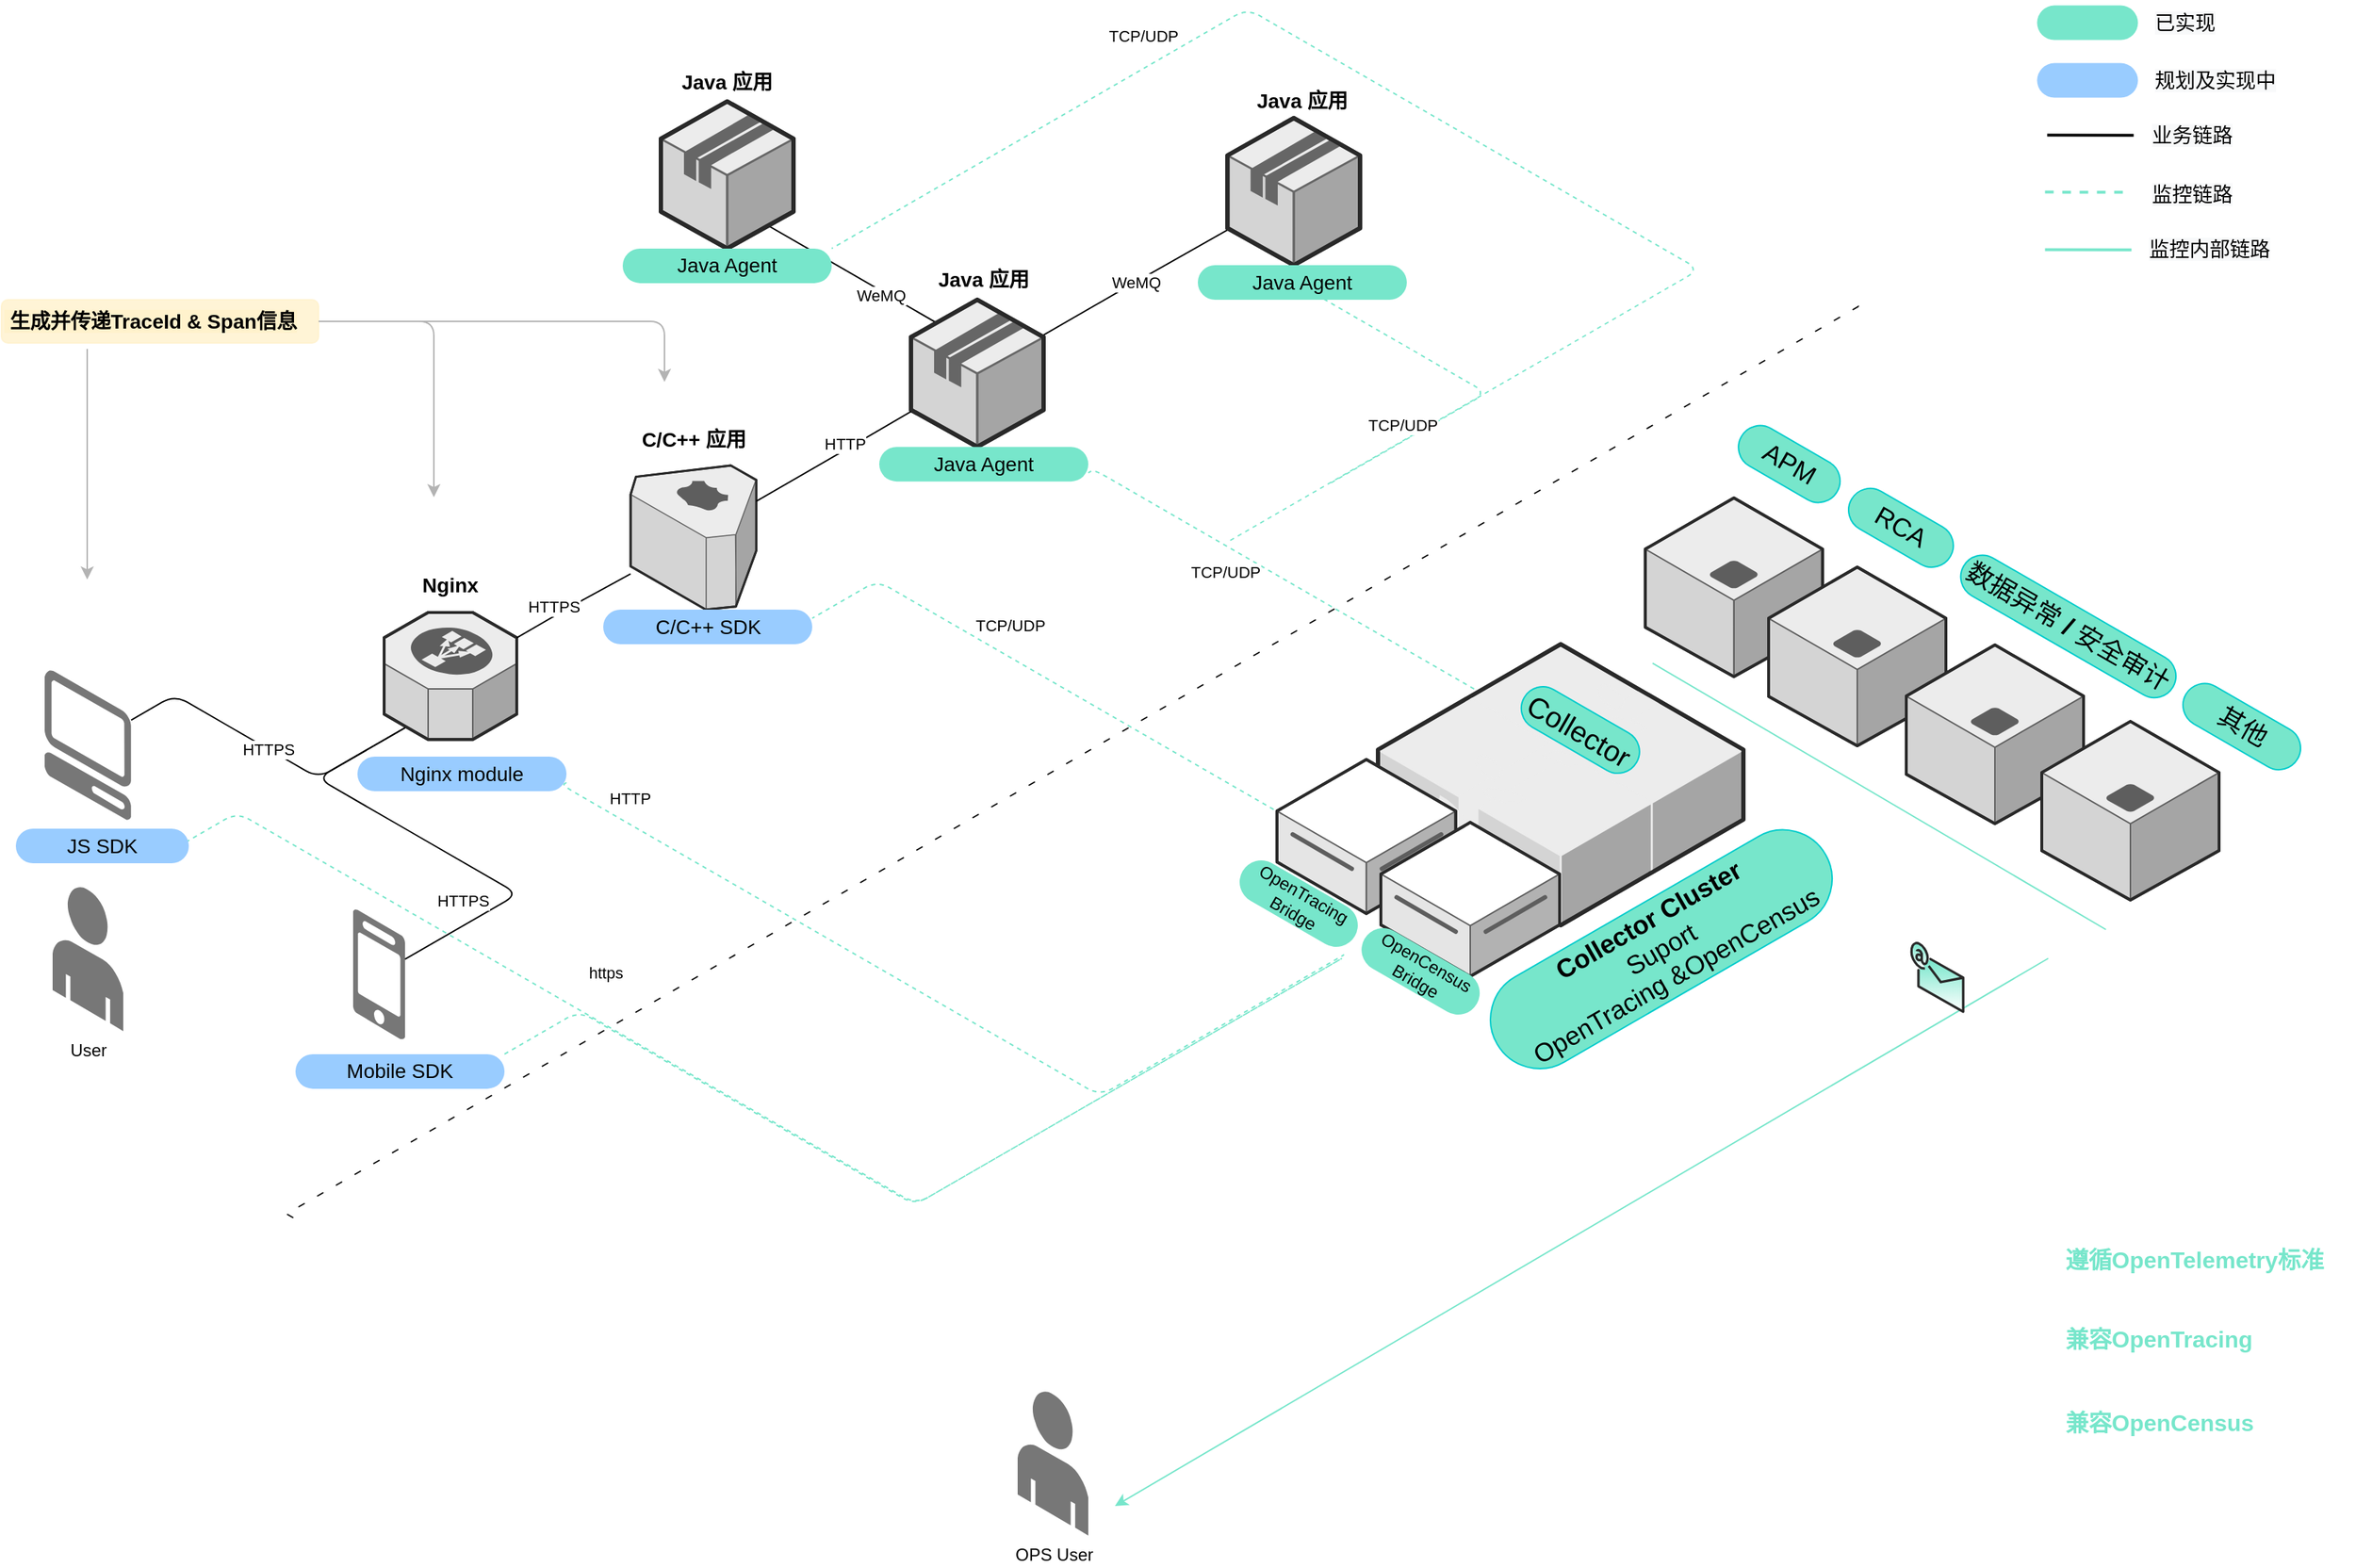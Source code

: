 <mxfile version="14.7.0" type="github">
  <diagram id="7zbkWKNnDVuo_YYhG6Th" name="第 1 页">
    <mxGraphModel dx="1673" dy="-301" grid="1" gridSize="10" guides="1" tooltips="1" connect="1" arrows="1" fold="1" page="1" pageScale="1" pageWidth="827" pageHeight="1169" math="0" shadow="0">
      <root>
        <mxCell id="0" />
        <mxCell id="1" parent="0" />
        <mxCell id="_NbM3XgNjk7rVD2YRR4O-1" value="https" style="edgeStyle=isometricEdgeStyle;endArrow=none;html=1;dashed=1;exitX=1;exitY=0;exitDx=0;exitDy=0;strokeColor=#77E6CB;" parent="1" edge="1">
          <mxGeometry x="-0.303" y="32" width="50" height="100" relative="1" as="geometry">
            <mxPoint x="142.54" y="2092.39" as="sourcePoint" />
            <mxPoint x="950" y="2170" as="targetPoint" />
            <Array as="points">
              <mxPoint x="497.5" y="2250" />
            </Array>
            <mxPoint x="-1" as="offset" />
          </mxGeometry>
        </mxCell>
        <mxCell id="_NbM3XgNjk7rVD2YRR4O-2" value="" style="edgeStyle=isometricEdgeStyle;endArrow=none;html=1;dashed=1;exitX=1;exitY=0.75;exitDx=0;exitDy=0;strokeColor=#77E6CB;entryX=1;entryY=1;entryDx=0;entryDy=0;" parent="1" source="_NbM3XgNjk7rVD2YRR4O-23" target="_NbM3XgNjk7rVD2YRR4O-43" edge="1">
          <mxGeometry width="50" height="100" relative="1" as="geometry">
            <mxPoint x="379.0" y="2246.46" as="sourcePoint" />
            <mxPoint x="790" y="2210" as="targetPoint" />
            <Array as="points">
              <mxPoint x="582.5" y="2150" />
            </Array>
          </mxGeometry>
        </mxCell>
        <mxCell id="_NbM3XgNjk7rVD2YRR4O-3" value="" style="edgeLabel;html=1;align=center;verticalAlign=middle;resizable=0;points=[];" parent="_NbM3XgNjk7rVD2YRR4O-2" vertex="1" connectable="0">
          <mxGeometry x="0.162" y="-6" relative="1" as="geometry">
            <mxPoint x="-175.88" y="-106.94" as="offset" />
          </mxGeometry>
        </mxCell>
        <mxCell id="_NbM3XgNjk7rVD2YRR4O-4" value="" style="verticalLabelPosition=bottom;html=1;verticalAlign=top;strokeWidth=1;align=center;outlineConnect=0;dashed=0;outlineConnect=0;shape=mxgraph.aws3d.application_server;fillColor=#ECECEC;strokeColor=#5E5E5E;aspect=fixed;rounded=1;fontColor=#000000;" parent="1" vertex="1">
          <mxGeometry x="1160.42" y="1850.52" width="123" height="124" as="geometry" />
        </mxCell>
        <mxCell id="_NbM3XgNjk7rVD2YRR4O-5" value="" style="verticalLabelPosition=bottom;html=1;verticalAlign=top;strokeWidth=1;align=center;outlineConnect=0;dashed=0;outlineConnect=0;shape=mxgraph.aws3d.application_server;fillColor=#ECECEC;strokeColor=#5E5E5E;aspect=fixed;rounded=1;fontColor=#000000;" parent="1" vertex="1">
          <mxGeometry x="1246" y="1898.52" width="123" height="124" as="geometry" />
        </mxCell>
        <mxCell id="_NbM3XgNjk7rVD2YRR4O-6" value="" style="verticalLabelPosition=bottom;html=1;verticalAlign=top;strokeWidth=1;align=center;outlineConnect=0;dashed=0;outlineConnect=0;shape=mxgraph.aws3d.application_server;fillColor=#ECECEC;strokeColor=#5E5E5E;aspect=fixed;rounded=1;fontColor=#000000;" parent="1" vertex="1">
          <mxGeometry x="1341.5" y="1952.52" width="123" height="124" as="geometry" />
        </mxCell>
        <mxCell id="_NbM3XgNjk7rVD2YRR4O-7" value="" style="verticalLabelPosition=bottom;html=1;verticalAlign=top;strokeWidth=1;align=center;outlineConnect=0;dashed=0;outlineConnect=0;shape=mxgraph.aws3d.application_server;fillColor=#ECECEC;strokeColor=#5E5E5E;aspect=fixed;rounded=1;fontColor=#000000;" parent="1" vertex="1">
          <mxGeometry x="1435.5" y="2005.56" width="123" height="124" as="geometry" />
        </mxCell>
        <mxCell id="_NbM3XgNjk7rVD2YRR4O-8" value="" style="edgeStyle=isometricEdgeStyle;endArrow=none;html=1;dashed=1;entryX=1;entryY=0.25;entryDx=0;entryDy=0;strokeColor=#77E6CB;exitX=0.75;exitY=0;exitDx=0;exitDy=0;" parent="1" target="_NbM3XgNjk7rVD2YRR4O-26" edge="1">
          <mxGeometry x="0.204" y="1" width="50" height="100" relative="1" as="geometry">
            <mxPoint x="1028.92" y="2087.44" as="sourcePoint" />
            <mxPoint x="594.3" y="1980" as="targetPoint" />
            <mxPoint x="1" as="offset" />
          </mxGeometry>
        </mxCell>
        <mxCell id="_NbM3XgNjk7rVD2YRR4O-9" value="TCP/UDP" style="edgeStyle=isometricEdgeStyle;endArrow=none;html=1;dashed=1;entryX=1;entryY=0.75;entryDx=0;entryDy=0;strokeColor=#77E6CB;exitX=0.75;exitY=0;exitDx=0;exitDy=0;" parent="1" target="_NbM3XgNjk7rVD2YRR4O-30" edge="1">
          <mxGeometry x="0.431" y="16" width="50" height="100" relative="1" as="geometry">
            <mxPoint x="1136.798" y="1999.918" as="sourcePoint" />
            <mxPoint x="1002.5" y="1920" as="targetPoint" />
            <Array as="points">
              <mxPoint x="932.5" y="1920" />
            </Array>
            <mxPoint as="offset" />
          </mxGeometry>
        </mxCell>
        <mxCell id="_NbM3XgNjk7rVD2YRR4O-11" value="" style="verticalLabelPosition=bottom;html=1;verticalAlign=top;strokeWidth=1;align=center;outlineConnect=0;dashed=0;outlineConnect=0;shape=mxgraph.aws3d.elasticBeanstalk;aspect=fixed;rounded=1;fontColor=#000000;fillColor=#ECECEC;strokeColor=#ECECEC;" parent="1" vertex="1">
          <mxGeometry x="975" y="1952" width="253.51" height="195" as="geometry" />
        </mxCell>
        <mxCell id="_NbM3XgNjk7rVD2YRR4O-12" value="WeMQ" style="edgeStyle=isometricEdgeStyle;endArrow=none;html=1;" parent="1" source="_NbM3XgNjk7rVD2YRR4O-27" target="_NbM3XgNjk7rVD2YRR4O-31" edge="1">
          <mxGeometry width="50" height="100" relative="1" as="geometry">
            <mxPoint x="824.38" y="1788.5" as="sourcePoint" />
            <mxPoint x="874.38" y="1688.5" as="targetPoint" />
          </mxGeometry>
        </mxCell>
        <mxCell id="_NbM3XgNjk7rVD2YRR4O-13" value="WeMQ" style="edgeStyle=isometricEdgeStyle;endArrow=none;html=1;" parent="1" source="_NbM3XgNjk7rVD2YRR4O-27" target="_NbM3XgNjk7rVD2YRR4O-33" edge="1">
          <mxGeometry x="-0.16" y="3" width="50" height="100" relative="1" as="geometry">
            <mxPoint x="580" y="1730" as="sourcePoint" />
            <mxPoint x="590" y="1640" as="targetPoint" />
            <mxPoint as="offset" />
          </mxGeometry>
        </mxCell>
        <mxCell id="_NbM3XgNjk7rVD2YRR4O-14" value="User" style="verticalLabelPosition=bottom;html=1;verticalAlign=top;strokeWidth=1;align=center;outlineConnect=0;dashed=0;outlineConnect=0;shape=mxgraph.aws3d.end_user;strokeColor=none;fillColor=#777777;aspect=fixed;" parent="1" vertex="1">
          <mxGeometry x="55.5" y="2120" width="49" height="100.46" as="geometry" />
        </mxCell>
        <mxCell id="_NbM3XgNjk7rVD2YRR4O-15" value="" style="verticalLabelPosition=bottom;html=1;verticalAlign=top;strokeWidth=1;align=center;outlineConnect=0;dashed=0;outlineConnect=0;shape=mxgraph.aws3d.mobile_worker;aspect=fixed;strokeColor=none;fillColor=#777777;" parent="1" vertex="1">
          <mxGeometry x="264" y="2136" width="36" height="90" as="geometry" />
        </mxCell>
        <mxCell id="_NbM3XgNjk7rVD2YRR4O-16" value="" style="verticalLabelPosition=bottom;html=1;verticalAlign=top;strokeWidth=1;align=center;outlineConnect=0;dashed=0;outlineConnect=0;shape=mxgraph.aws3d.client;aspect=fixed;strokeColor=none;fillColor=#777777;" parent="1" vertex="1">
          <mxGeometry x="50" y="1970" width="60" height="104" as="geometry" />
        </mxCell>
        <mxCell id="_NbM3XgNjk7rVD2YRR4O-17" value="&lt;font style=&quot;font-size: 14px&quot;&gt;JS SDK&lt;/font&gt;" style="text;html=1;align=center;verticalAlign=middle;whiteSpace=wrap;rounded=1;strokeWidth=1;arcSize=50;fillColor=#99CCFF;" parent="1" vertex="1">
          <mxGeometry x="30" y="2080" width="120" height="24" as="geometry" />
        </mxCell>
        <mxCell id="_NbM3XgNjk7rVD2YRR4O-18" value="&lt;font style=&quot;font-size: 14px&quot;&gt;Mobile&amp;nbsp;&lt;/font&gt;&lt;span style=&quot;font-size: 14px&quot;&gt;SDK&lt;/span&gt;" style="text;html=1;align=center;verticalAlign=middle;whiteSpace=wrap;rounded=1;strokeWidth=1;arcSize=50;fillColor=#99CCFF;" parent="1" vertex="1">
          <mxGeometry x="224" y="2236.46" width="145" height="24" as="geometry" />
        </mxCell>
        <mxCell id="_NbM3XgNjk7rVD2YRR4O-19" value="" style="verticalLabelPosition=bottom;html=1;verticalAlign=top;strokeWidth=1;align=center;outlineConnect=0;dashed=0;outlineConnect=0;shape=mxgraph.aws3d.elasticLoadBalancing;fillColor=#ECECEC;strokeColor=#5E5E5E;aspect=fixed;rounded=1;" parent="1" vertex="1">
          <mxGeometry x="285.5" y="1930" width="92" height="88.17" as="geometry" />
        </mxCell>
        <mxCell id="_NbM3XgNjk7rVD2YRR4O-20" value="HTTPS" style="edgeStyle=isometricEdgeStyle;endArrow=none;html=1;entryX=0.158;entryY=0.907;entryDx=0;entryDy=0;entryPerimeter=0;" parent="1" source="_NbM3XgNjk7rVD2YRR4O-15" target="_NbM3XgNjk7rVD2YRR4O-19" edge="1">
          <mxGeometry x="-0.658" y="15" width="50" height="100" relative="1" as="geometry">
            <mxPoint x="296.8" y="2139" as="sourcePoint" />
            <mxPoint x="346.8" y="2039" as="targetPoint" />
            <Array as="points">
              <mxPoint x="300" y="2080" />
            </Array>
            <mxPoint as="offset" />
          </mxGeometry>
        </mxCell>
        <mxCell id="_NbM3XgNjk7rVD2YRR4O-21" value="HTTPS" style="edgeStyle=isometricEdgeStyle;endArrow=none;html=1;" parent="1" source="_NbM3XgNjk7rVD2YRR4O-16" edge="1">
          <mxGeometry width="50" height="100" relative="1" as="geometry">
            <mxPoint x="140" y="2090" as="sourcePoint" />
            <mxPoint x="300" y="2010.0" as="targetPoint" />
          </mxGeometry>
        </mxCell>
        <mxCell id="_NbM3XgNjk7rVD2YRR4O-22" value="" style="verticalLabelPosition=bottom;html=1;verticalAlign=top;strokeWidth=1;align=center;outlineConnect=0;dashed=0;outlineConnect=0;shape=mxgraph.aws3d.route53;fillColor=#ECECEC;strokeColor=#5E5E5E;aspect=fixed;rounded=1;" parent="1" vertex="1">
          <mxGeometry x="456.5" y="1828.01" width="87.17" height="99.99" as="geometry" />
        </mxCell>
        <mxCell id="_NbM3XgNjk7rVD2YRR4O-23" value="&lt;font style=&quot;font-size: 14px&quot;&gt;Nginx module&lt;/font&gt;" style="text;html=1;align=center;verticalAlign=middle;whiteSpace=wrap;rounded=1;strokeWidth=1;arcSize=50;fillColor=#99CCFF;" parent="1" vertex="1">
          <mxGeometry x="267" y="2030" width="145" height="24" as="geometry" />
        </mxCell>
        <mxCell id="_NbM3XgNjk7rVD2YRR4O-24" value="&lt;font style=&quot;font-size: 14px&quot;&gt;&lt;b&gt;C/C++ 应用&lt;/b&gt;&lt;/font&gt;" style="text;html=1;align=center;verticalAlign=middle;whiteSpace=wrap;rounded=1;strokeWidth=1;arcSize=50;" parent="1" vertex="1">
          <mxGeometry x="427.58" y="1798" width="145" height="24" as="geometry" />
        </mxCell>
        <mxCell id="_NbM3XgNjk7rVD2YRR4O-25" value="HTTPS" style="edgeStyle=isometricEdgeStyle;endArrow=none;html=1;" parent="1" source="_NbM3XgNjk7rVD2YRR4O-19" target="_NbM3XgNjk7rVD2YRR4O-22" edge="1">
          <mxGeometry x="-0.291" y="6" width="50" height="100" relative="1" as="geometry">
            <mxPoint x="530" y="2040" as="sourcePoint" />
            <mxPoint x="580" y="1940" as="targetPoint" />
            <Array as="points" />
            <mxPoint as="offset" />
          </mxGeometry>
        </mxCell>
        <mxCell id="_NbM3XgNjk7rVD2YRR4O-26" value="&lt;font style=&quot;font-size: 14px&quot;&gt;&lt;br&gt;C/C++ SDK&lt;br&gt;&lt;br&gt;&lt;/font&gt;" style="text;html=1;align=center;verticalAlign=middle;whiteSpace=wrap;rounded=1;strokeWidth=1;arcSize=50;fillColor=#99CCFF;" parent="1" vertex="1">
          <mxGeometry x="437.5" y="1928" width="145" height="24" as="geometry" />
        </mxCell>
        <mxCell id="_NbM3XgNjk7rVD2YRR4O-27" value="" style="verticalLabelPosition=bottom;html=1;verticalAlign=top;strokeWidth=1;align=center;outlineConnect=0;dashed=0;outlineConnect=0;shape=mxgraph.aws3d.application;fillColor=#ECECEC;strokeColor=#666666;aspect=fixed;rounded=1;" parent="1" vertex="1">
          <mxGeometry x="651" y="1713" width="92" height="102.09" as="geometry" />
        </mxCell>
        <mxCell id="_NbM3XgNjk7rVD2YRR4O-28" value="&lt;font style=&quot;font-size: 14px&quot;&gt;&lt;b&gt;Java 应用&lt;/b&gt;&lt;/font&gt;" style="text;html=1;align=center;verticalAlign=middle;whiteSpace=wrap;rounded=1;strokeWidth=1;arcSize=50;" parent="1" vertex="1">
          <mxGeometry x="629" y="1687" width="145" height="24" as="geometry" />
        </mxCell>
        <mxCell id="_NbM3XgNjk7rVD2YRR4O-29" value="HTTP" style="edgeStyle=isometricEdgeStyle;endArrow=none;html=1;" parent="1" source="_NbM3XgNjk7rVD2YRR4O-22" target="_NbM3XgNjk7rVD2YRR4O-27" edge="1">
          <mxGeometry x="0.181" y="3" width="50" height="100" relative="1" as="geometry">
            <mxPoint x="604.8" y="1890" as="sourcePoint" />
            <mxPoint x="630" y="1800" as="targetPoint" />
            <mxPoint as="offset" />
          </mxGeometry>
        </mxCell>
        <mxCell id="_NbM3XgNjk7rVD2YRR4O-30" value="&lt;font style=&quot;font-size: 14px&quot;&gt;Java Agent&lt;/font&gt;" style="text;html=1;align=center;verticalAlign=middle;whiteSpace=wrap;rounded=1;strokeWidth=1;arcSize=50;fillColor=#77E6CB;" parent="1" vertex="1">
          <mxGeometry x="629" y="1815.09" width="145" height="24" as="geometry" />
        </mxCell>
        <mxCell id="_NbM3XgNjk7rVD2YRR4O-31" value="" style="verticalLabelPosition=bottom;html=1;verticalAlign=top;strokeWidth=1;align=center;outlineConnect=0;dashed=0;outlineConnect=0;shape=mxgraph.aws3d.application;fillColor=#ECECEC;strokeColor=#666666;aspect=fixed;rounded=1;" parent="1" vertex="1">
          <mxGeometry x="870.58" y="1586.91" width="92" height="102.09" as="geometry" />
        </mxCell>
        <mxCell id="_NbM3XgNjk7rVD2YRR4O-32" value="&lt;font style=&quot;font-size: 14px&quot;&gt;Java Agent&lt;/font&gt;" style="text;html=1;align=center;verticalAlign=middle;whiteSpace=wrap;rounded=1;strokeWidth=1;arcSize=50;fillColor=#77E6CB;" parent="1" vertex="1">
          <mxGeometry x="850" y="1689" width="145" height="24" as="geometry" />
        </mxCell>
        <mxCell id="_NbM3XgNjk7rVD2YRR4O-33" value="" style="verticalLabelPosition=bottom;html=1;verticalAlign=top;strokeWidth=1;align=center;outlineConnect=0;dashed=0;outlineConnect=0;shape=mxgraph.aws3d.application;fillColor=#ECECEC;strokeColor=#666666;aspect=fixed;rounded=1;" parent="1" vertex="1">
          <mxGeometry x="477.5" y="1575.37" width="92" height="102.09" as="geometry" />
        </mxCell>
        <mxCell id="_NbM3XgNjk7rVD2YRR4O-34" value="&lt;b style=&quot;font-size: 14px&quot;&gt;Java 应用&lt;/b&gt;" style="text;html=1;align=center;verticalAlign=middle;whiteSpace=wrap;rounded=1;strokeWidth=1;arcSize=50;" parent="1" vertex="1">
          <mxGeometry x="451" y="1550" width="145" height="24" as="geometry" />
        </mxCell>
        <mxCell id="_NbM3XgNjk7rVD2YRR4O-35" value="&lt;b style=&quot;font-size: 14px&quot;&gt;Java 应用&lt;/b&gt;" style="text;html=1;align=center;verticalAlign=middle;whiteSpace=wrap;rounded=1;strokeWidth=1;arcSize=50;" parent="1" vertex="1">
          <mxGeometry x="849.5" y="1562.91" width="145" height="24" as="geometry" />
        </mxCell>
        <mxCell id="_NbM3XgNjk7rVD2YRR4O-36" value="&lt;font style=&quot;font-size: 14px&quot;&gt;Java Agent&lt;/font&gt;" style="text;html=1;align=center;verticalAlign=middle;whiteSpace=wrap;rounded=1;strokeWidth=1;arcSize=50;fillColor=#77E6CB;" parent="1" vertex="1">
          <mxGeometry x="451.0" y="1677.46" width="145" height="24" as="geometry" />
        </mxCell>
        <mxCell id="_NbM3XgNjk7rVD2YRR4O-38" value="" style="edgeStyle=isometricEdgeStyle;endArrow=none;html=1;elbow=vertical;rounded=0;dashed=1;dashPattern=5 10;" parent="1" edge="1">
          <mxGeometry width="50" height="100" relative="1" as="geometry">
            <mxPoint x="222.5" y="2350" as="sourcePoint" />
            <mxPoint x="1312.5" y="1720" as="targetPoint" />
            <Array as="points">
              <mxPoint x="750" y="2040" />
            </Array>
          </mxGeometry>
        </mxCell>
        <mxCell id="_NbM3XgNjk7rVD2YRR4O-39" value="" style="edgeStyle=isometricEdgeStyle;endArrow=none;html=1;dashed=1;exitX=1;exitY=0;exitDx=0;exitDy=0;strokeColor=#77E6CB;" parent="1" source="_NbM3XgNjk7rVD2YRR4O-18" edge="1">
          <mxGeometry width="50" height="100" relative="1" as="geometry">
            <mxPoint x="702.5" y="2190" as="sourcePoint" />
            <mxPoint x="950" y="2170" as="targetPoint" />
            <Array as="points">
              <mxPoint x="582.5" y="2300" />
            </Array>
          </mxGeometry>
        </mxCell>
        <mxCell id="_NbM3XgNjk7rVD2YRR4O-40" value="&lt;font style=&quot;font-size: 18px&quot;&gt;&lt;span&gt;&lt;b&gt;&amp;nbsp;Collector&amp;nbsp;&lt;/b&gt;&lt;/span&gt;&lt;/font&gt;&lt;span style=&quot;font-size: 18px&quot;&gt;&lt;span&gt;&lt;b&gt;Cluster&lt;/b&gt;&lt;br&gt;Suport&lt;br&gt;OpenTracing &amp;amp;OpenCensus&lt;br&gt;&lt;/span&gt;&lt;/span&gt;" style="text;html=1;align=center;verticalAlign=middle;whiteSpace=wrap;rounded=1;strokeWidth=1;arcSize=50;fillColor=#77E6CB;strokeColor=#00CCCC;rotation=-30;fontStyle=0" parent="1" vertex="1">
          <mxGeometry x="1040" y="2129.56" width="263.08" height="68.17" as="geometry" />
        </mxCell>
        <mxCell id="_NbM3XgNjk7rVD2YRR4O-41" value="" style="verticalLabelPosition=bottom;html=1;verticalAlign=top;strokeWidth=1;align=center;outlineConnect=0;dashed=0;outlineConnect=0;shape=mxgraph.aws3d.dataServer;strokeColor=#5E5E5E;aspect=fixed;rounded=1;fillColor=#ffffff;fontColor=#000000;" parent="1" vertex="1">
          <mxGeometry x="904.92" y="2032" width="124" height="106.86" as="geometry" />
        </mxCell>
        <mxCell id="_NbM3XgNjk7rVD2YRR4O-42" value="" style="shape=image;html=1;verticalAlign=top;verticalLabelPosition=bottom;labelBackgroundColor=green;imageAspect=0;aspect=fixed;image=https://docs.honeycomb.io/logos/opentracing-sm.png;rounded=1;strokeWidth=1;fillColor=#77e6cb4d;" parent="1" vertex="1">
          <mxGeometry x="944.42" y="2045.44" width="36" height="36" as="geometry" />
        </mxCell>
        <mxCell id="_NbM3XgNjk7rVD2YRR4O-43" value="&lt;font&gt;&lt;font style=&quot;font-size: 12px&quot;&gt;OpenTracing&lt;br&gt;Bridge&lt;/font&gt;&lt;br&gt;&lt;/font&gt;" style="text;html=1;align=center;verticalAlign=middle;whiteSpace=wrap;rounded=1;strokeWidth=1;arcSize=50;rotation=30;fillColor=#77E6CB;" parent="1" vertex="1">
          <mxGeometry x="875" y="2117" width="90" height="30" as="geometry" />
        </mxCell>
        <mxCell id="_NbM3XgNjk7rVD2YRR4O-44" value="" style="verticalLabelPosition=bottom;html=1;verticalAlign=top;strokeWidth=1;align=center;outlineConnect=0;dashed=0;outlineConnect=0;shape=mxgraph.aws3d.dataServer;strokeColor=#5E5E5E;aspect=fixed;rounded=1;fillColor=#ffffff;fontColor=#000000;" parent="1" vertex="1">
          <mxGeometry x="977" y="2075.68" width="124" height="106.86" as="geometry" />
        </mxCell>
        <mxCell id="_NbM3XgNjk7rVD2YRR4O-45" value="" style="shape=image;html=1;verticalAlign=top;verticalLabelPosition=bottom;labelBackgroundColor=green;imageAspect=0;aspect=fixed;image=https://opencensus.io/img/logo-sm.svg;rounded=1;strokeWidth=1;fillColor=#77e6cb4d;" parent="1" vertex="1">
          <mxGeometry x="1016.5" y="2089.12" width="36" height="33.55" as="geometry" />
        </mxCell>
        <mxCell id="_NbM3XgNjk7rVD2YRR4O-46" value="&lt;font&gt;&lt;font style=&quot;font-size: 12px&quot;&gt;OpenCensus &lt;br&gt;Bridge&lt;/font&gt;&lt;br&gt;&lt;/font&gt;" style="text;html=1;align=center;verticalAlign=middle;whiteSpace=wrap;rounded=1;strokeWidth=1;arcSize=50;rotation=30;fillColor=#77E6CB;" parent="1" vertex="1">
          <mxGeometry x="959.58" y="2164.04" width="90" height="30" as="geometry" />
        </mxCell>
        <mxCell id="_NbM3XgNjk7rVD2YRR4O-47" value="&lt;font&gt;&lt;span&gt;&lt;font style=&quot;font-size: 20px&quot;&gt;Collector&lt;/font&gt;&lt;/span&gt;&lt;br&gt;&lt;/font&gt;" style="text;html=1;align=center;verticalAlign=middle;whiteSpace=wrap;rounded=1;strokeWidth=1;arcSize=50;rotation=30;fillColor=#77E6CB;strokeColor=#00CCCC;fontStyle=0" parent="1" vertex="1">
          <mxGeometry x="1070.42" y="1996.52" width="90" height="30" as="geometry" />
        </mxCell>
        <mxCell id="_NbM3XgNjk7rVD2YRR4O-48" value="OPS User" style="verticalLabelPosition=bottom;html=1;verticalAlign=top;strokeWidth=1;align=center;outlineConnect=0;dashed=0;outlineConnect=0;shape=mxgraph.aws3d.end_user;strokeColor=none;fillColor=#777777;aspect=fixed;direction=east;flipV=0;flipH=0;" parent="1" vertex="1">
          <mxGeometry x="725" y="2470" width="49" height="100.46" as="geometry" />
        </mxCell>
        <mxCell id="_NbM3XgNjk7rVD2YRR4O-49" value="TCP/UDP" style="edgeStyle=isometricEdgeStyle;endArrow=none;html=1;dashed=1;entryX=1;entryY=0;entryDx=0;entryDy=0;strokeColor=#77E6CB;exitX=0.75;exitY=0;exitDx=0;exitDy=0;" parent="1" target="_NbM3XgNjk7rVD2YRR4O-36" edge="1">
          <mxGeometry x="0.512" y="-19" width="50" height="100" relative="1" as="geometry">
            <mxPoint x="872.5" y="1880.0" as="sourcePoint" />
            <mxPoint x="794.0" y="1859.09" as="targetPoint" />
            <mxPoint x="-1" as="offset" />
            <Array as="points">
              <mxPoint x="1142.5" y="1660" />
            </Array>
          </mxGeometry>
        </mxCell>
        <mxCell id="_NbM3XgNjk7rVD2YRR4O-50" value="TCP/UDP" style="edgeStyle=isometricEdgeStyle;endArrow=none;html=1;dashed=1;entryX=0.14;entryY=0.947;entryDx=0;entryDy=0;entryPerimeter=0;strokeColor=#77E6CB;exitX=0.75;exitY=0;exitDx=0;exitDy=0;" parent="1" edge="1">
          <mxGeometry x="-0.515" y="10" width="50" height="100" relative="1" as="geometry">
            <mxPoint x="942.5" y="1840.0" as="sourcePoint" />
            <mxPoint x="932.5" y="1710.0" as="targetPoint" />
            <Array as="points">
              <mxPoint x="1002.5" y="1750" />
            </Array>
            <mxPoint as="offset" />
          </mxGeometry>
        </mxCell>
        <mxCell id="_NbM3XgNjk7rVD2YRR4O-52" value="&lt;font style=&quot;font-size: 18px&quot;&gt;其他&lt;/font&gt;" style="text;html=1;align=center;verticalAlign=middle;whiteSpace=wrap;rounded=1;strokeWidth=1;arcSize=50;fillColor=#77E6CB;strokeColor=#00CCCC;rotation=30;fontColor=#000000;" parent="1" vertex="1">
          <mxGeometry x="1529.5" y="1994.17" width="89.5" height="30" as="geometry" />
        </mxCell>
        <mxCell id="_NbM3XgNjk7rVD2YRR4O-53" value="&lt;font style=&quot;font-size: 18px&quot;&gt;数据异常&amp;nbsp;&lt;b&gt;/&lt;/b&gt;&amp;nbsp;&lt;/font&gt;&lt;span style=&quot;font-size: 18px&quot;&gt;安全审计&lt;/span&gt;" style="text;html=1;align=center;verticalAlign=middle;whiteSpace=wrap;rounded=1;strokeWidth=1;arcSize=50;fillColor=#77E6CB;strokeColor=#00CCCC;rotation=30;" parent="1" vertex="1">
          <mxGeometry x="1370.09" y="1924.7" width="167.71" height="30" as="geometry" />
        </mxCell>
        <mxCell id="_NbM3XgNjk7rVD2YRR4O-54" value="&lt;font style=&quot;font-size: 18px&quot;&gt;RCA&lt;/font&gt;" style="text;html=1;align=center;verticalAlign=middle;whiteSpace=wrap;rounded=1;strokeWidth=1;arcSize=50;fillColor=#77E6CB;strokeColor=#00CCCC;rotation=30;fontColor=#000000;" parent="1" vertex="1">
          <mxGeometry x="1298.24" y="1856.23" width="79.19" height="30" as="geometry" />
        </mxCell>
        <mxCell id="_NbM3XgNjk7rVD2YRR4O-55" value="&lt;font style=&quot;font-size: 18px&quot;&gt;APM&lt;/font&gt;" style="text;html=1;align=center;verticalAlign=middle;whiteSpace=wrap;rounded=1;strokeWidth=1;arcSize=50;fillColor=#77E6CB;strokeColor=#00CCCC;rotation=30;" parent="1" vertex="1">
          <mxGeometry x="1222" y="1812.01" width="76.66" height="30" as="geometry" />
        </mxCell>
        <mxCell id="_NbM3XgNjk7rVD2YRR4O-56" value="" style="endArrow=classic;html=1;strokeColor=#77E6CB;strokeWidth=1;fontColor=#000000;" parent="1" edge="1">
          <mxGeometry width="50" height="50" relative="1" as="geometry">
            <mxPoint x="1440" y="2170" as="sourcePoint" />
            <mxPoint x="792.5" y="2550.0" as="targetPoint" />
          </mxGeometry>
        </mxCell>
        <mxCell id="_NbM3XgNjk7rVD2YRR4O-57" value="" style="verticalLabelPosition=bottom;html=1;verticalAlign=top;strokeWidth=1;align=center;outlineConnect=0;dashed=0;outlineConnect=0;shape=mxgraph.aws3d.email;aspect=fixed;strokeColor=#292929;rounded=1;fillColor=#77E6CB;gradientColor=#ffffff;fontColor=#000000;" parent="1" vertex="1">
          <mxGeometry x="1345" y="2159.28" width="36" height="47.72" as="geometry" />
        </mxCell>
        <mxCell id="_NbM3XgNjk7rVD2YRR4O-58" value="" style="shape=image;html=1;verticalAlign=top;verticalLabelPosition=bottom;labelBackgroundColor=green;imageAspect=0;aspect=fixed;image=https://image.winudf.com/v2/image1/Y29tLnRlbmNlbnQud2V3b3JrX2ljb25fMTU0NjkyMjEyNF8wNDg/icon.png?w=170&amp;fakeurl=1&amp;type=.png;rounded=1;strokeWidth=1;fillColor=#77e6cb4d;" parent="1" vertex="1">
          <mxGeometry x="1320" y="2190" width="36" height="36" as="geometry" />
        </mxCell>
        <mxCell id="_NbM3XgNjk7rVD2YRR4O-59" value="" style="text;html=1;align=center;verticalAlign=middle;whiteSpace=wrap;rounded=1;strokeWidth=1;arcSize=50;fillColor=#77E6CB;" parent="1" vertex="1">
          <mxGeometry x="1432.25" y="1508.8" width="70" height="24" as="geometry" />
        </mxCell>
        <mxCell id="_NbM3XgNjk7rVD2YRR4O-60" value="&lt;span style=&quot;color: rgb(0 , 0 , 0) ; font-family: &amp;#34;helvetica&amp;#34; ; font-size: 14px ; font-style: normal ; font-weight: 400 ; letter-spacing: normal ; text-align: center ; text-indent: 0px ; text-transform: none ; word-spacing: 0px ; background-color: rgb(248 , 249 , 250) ; display: inline ; float: none&quot;&gt;已实现&lt;/span&gt;" style="text;whiteSpace=wrap;html=1;" parent="1" vertex="1">
          <mxGeometry x="1512.25" y="1505.8" width="140" height="30" as="geometry" />
        </mxCell>
        <mxCell id="_NbM3XgNjk7rVD2YRR4O-61" value="" style="text;html=1;align=center;verticalAlign=middle;whiteSpace=wrap;rounded=1;strokeWidth=1;arcSize=50;fillColor=#99CCFF;" parent="1" vertex="1">
          <mxGeometry x="1432.25" y="1548.8" width="70" height="24" as="geometry" />
        </mxCell>
        <mxCell id="_NbM3XgNjk7rVD2YRR4O-62" value="&lt;span style=&quot;color: rgb(0 , 0 , 0) ; font-family: &amp;#34;helvetica&amp;#34; ; font-size: 14px ; font-style: normal ; font-weight: 400 ; letter-spacing: normal ; text-align: center ; text-indent: 0px ; text-transform: none ; word-spacing: 0px ; background-color: rgb(248 , 249 , 250) ; display: inline ; float: none&quot;&gt;规划及实现中&lt;/span&gt;" style="text;whiteSpace=wrap;html=1;" parent="1" vertex="1">
          <mxGeometry x="1512.25" y="1545.8" width="120" height="30" as="geometry" />
        </mxCell>
        <mxCell id="_NbM3XgNjk7rVD2YRR4O-63" value="" style="endArrow=none;html=1;strokeWidth=2;" parent="1" edge="1">
          <mxGeometry width="50" height="50" relative="1" as="geometry">
            <mxPoint x="1439.25" y="1598.8" as="sourcePoint" />
            <mxPoint x="1499.25" y="1598.89" as="targetPoint" />
          </mxGeometry>
        </mxCell>
        <mxCell id="_NbM3XgNjk7rVD2YRR4O-64" value="&lt;span style=&quot;color: rgb(0 , 0 , 0) ; font-family: &amp;#34;helvetica&amp;#34; ; font-size: 14px ; font-style: normal ; font-weight: 400 ; letter-spacing: normal ; text-align: center ; text-indent: 0px ; text-transform: none ; word-spacing: 0px ; background-color: rgb(248 , 249 , 250) ; display: inline ; float: none&quot;&gt;业务链路&lt;/span&gt;" style="text;whiteSpace=wrap;html=1;" parent="1" vertex="1">
          <mxGeometry x="1510.25" y="1583.8" width="140" height="30" as="geometry" />
        </mxCell>
        <mxCell id="_NbM3XgNjk7rVD2YRR4O-65" value="" style="endArrow=none;html=1;strokeWidth=2;fontColor=#77E6CB;rounded=0;strokeColor=#77E6CB;dashed=1;" parent="1" edge="1">
          <mxGeometry width="50" height="50" relative="1" as="geometry">
            <mxPoint x="1437.75" y="1638.3" as="sourcePoint" />
            <mxPoint x="1497.75" y="1638.39" as="targetPoint" />
          </mxGeometry>
        </mxCell>
        <mxCell id="_NbM3XgNjk7rVD2YRR4O-66" value="&lt;span style=&quot;color: rgb(0 , 0 , 0) ; font-family: &amp;#34;helvetica&amp;#34; ; font-size: 14px ; font-style: normal ; font-weight: 400 ; letter-spacing: normal ; text-align: center ; text-indent: 0px ; text-transform: none ; word-spacing: 0px ; background-color: rgb(248 , 249 , 250) ; display: inline ; float: none&quot;&gt;监控链路&lt;/span&gt;" style="text;whiteSpace=wrap;html=1;" parent="1" vertex="1">
          <mxGeometry x="1510.25" y="1624.8" width="140" height="30" as="geometry" />
        </mxCell>
        <mxCell id="_NbM3XgNjk7rVD2YRR4O-67" value="" style="endArrow=none;html=1;strokeWidth=2;fontColor=#77E6CB;rounded=0;strokeColor=#77E6CB;" parent="1" edge="1">
          <mxGeometry width="50" height="50" relative="1" as="geometry">
            <mxPoint x="1437.75" y="1678.3" as="sourcePoint" />
            <mxPoint x="1497.75" y="1678.39" as="targetPoint" />
          </mxGeometry>
        </mxCell>
        <mxCell id="_NbM3XgNjk7rVD2YRR4O-68" value="&lt;span style=&quot;color: rgb(0 , 0 , 0) ; font-family: &amp;#34;helvetica&amp;#34; ; font-size: 14px ; font-style: normal ; font-weight: 400 ; letter-spacing: normal ; text-align: center ; text-indent: 0px ; text-transform: none ; word-spacing: 0px ; background-color: rgb(248 , 249 , 250) ; display: inline ; float: none&quot;&gt;监控内部链路&lt;/span&gt;" style="text;whiteSpace=wrap;html=1;" parent="1" vertex="1">
          <mxGeometry x="1508.25" y="1663.21" width="140" height="30" as="geometry" />
        </mxCell>
        <mxCell id="_NbM3XgNjk7rVD2YRR4O-69" value="" style="shape=image;html=1;verticalAlign=top;verticalLabelPosition=bottom;labelBackgroundColor=green;imageAspect=0;aspect=fixed;image=https://avatars1.githubusercontent.com/u/49998002?s=200&amp;v=4;rounded=1;strokeWidth=1;fillColor=#77e6cb4d;" parent="1" vertex="1">
          <mxGeometry x="1049.58" y="2026.52" width="36" height="36" as="geometry" />
        </mxCell>
        <mxCell id="_NbM3XgNjk7rVD2YRR4O-70" value="" style="shape=image;html=1;verticalAlign=top;verticalLabelPosition=bottom;labelBackgroundColor=green;imageAspect=0;aspect=fixed;image=https://avatars1.githubusercontent.com/u/49998002?s=200&amp;v=4;rounded=1;strokeWidth=1;fillColor=#77e6cb4d;" parent="1" vertex="1">
          <mxGeometry x="1399.5" y="2363" width="36" height="36" as="geometry" />
        </mxCell>
        <mxCell id="_NbM3XgNjk7rVD2YRR4O-71" value="" style="shape=image;html=1;verticalAlign=top;verticalLabelPosition=bottom;labelBackgroundColor=green;imageAspect=0;aspect=fixed;image=https://docs.honeycomb.io/logos/opentracing-sm.png;rounded=1;strokeWidth=1;fillColor=#77e6cb4d;" parent="1" vertex="1">
          <mxGeometry x="1399.5" y="2415" width="36" height="36" as="geometry" />
        </mxCell>
        <mxCell id="_NbM3XgNjk7rVD2YRR4O-72" value="" style="shape=image;html=1;verticalAlign=top;verticalLabelPosition=bottom;labelBackgroundColor=green;imageAspect=0;aspect=fixed;image=https://opencensus.io/img/logo-sm.svg;rounded=1;strokeWidth=1;fillColor=#77e6cb4d;" parent="1" vertex="1">
          <mxGeometry x="1399.5" y="2476" width="36" height="33.55" as="geometry" />
        </mxCell>
        <mxCell id="_NbM3XgNjk7rVD2YRR4O-73" value="&lt;div style=&quot;text-align: center&quot;&gt;&lt;font face=&quot;helvetica&quot; style=&quot;font-size: 16px&quot; color=&quot;#77e6cb&quot;&gt;&lt;b&gt;遵循OpenTelemetry标准&lt;/b&gt;&lt;/font&gt;&lt;/div&gt;" style="text;whiteSpace=wrap;html=1;" parent="1" vertex="1">
          <mxGeometry x="1450" y="2363" width="184.5" height="30" as="geometry" />
        </mxCell>
        <mxCell id="_NbM3XgNjk7rVD2YRR4O-74" value="&lt;div style=&quot;text-align: center&quot;&gt;&lt;font face=&quot;helvetica&quot; style=&quot;font-size: 16px&quot; color=&quot;#77e6cb&quot;&gt;&lt;b&gt;兼容OpenTracing&lt;/b&gt;&lt;/font&gt;&lt;/div&gt;" style="text;whiteSpace=wrap;html=1;" parent="1" vertex="1">
          <mxGeometry x="1450" y="2418" width="184.5" height="30" as="geometry" />
        </mxCell>
        <mxCell id="_NbM3XgNjk7rVD2YRR4O-75" value="&lt;div style=&quot;text-align: center&quot;&gt;&lt;font face=&quot;helvetica&quot; style=&quot;font-size: 16px&quot; color=&quot;#77e6cb&quot;&gt;&lt;b&gt;兼容OpenCensus&lt;/b&gt;&lt;/font&gt;&lt;/div&gt;" style="text;whiteSpace=wrap;html=1;" parent="1" vertex="1">
          <mxGeometry x="1450" y="2476" width="184.5" height="30" as="geometry" />
        </mxCell>
        <mxCell id="_NbM3XgNjk7rVD2YRR4O-78" value="&lt;font style=&quot;font-size: 14px&quot;&gt;&lt;b&gt;Nginx&lt;/b&gt;&lt;/font&gt;" style="text;html=1;align=center;verticalAlign=middle;whiteSpace=wrap;rounded=1;strokeWidth=1;arcSize=50;" parent="1" vertex="1">
          <mxGeometry x="272" y="1898.52" width="119" height="24" as="geometry" />
        </mxCell>
        <mxCell id="iSqk0ZzPX_ZpcsvCaA2A-1" value="&lt;span style=&quot;color: rgb(0, 0, 0); font-family: helvetica; font-size: 11px; font-style: normal; font-weight: 400; letter-spacing: normal; text-align: center; text-indent: 0px; text-transform: none; word-spacing: 0px; background-color: rgb(255, 255, 255); display: inline; float: none;&quot;&gt;TCP/UDP&lt;/span&gt;" style="text;whiteSpace=wrap;html=1;" parent="1" vertex="1">
          <mxGeometry x="694" y="1925" width="80" height="30" as="geometry" />
        </mxCell>
        <mxCell id="iSqk0ZzPX_ZpcsvCaA2A-2" value="&lt;span style=&quot;color: rgb(0 , 0 , 0) ; font-family: &amp;#34;helvetica&amp;#34; ; font-size: 11px ; font-style: normal ; font-weight: 400 ; letter-spacing: normal ; text-align: center ; text-indent: 0px ; text-transform: none ; word-spacing: 0px ; background-color: rgb(255 , 255 , 255) ; display: inline ; float: none&quot;&gt;HTTP&lt;/span&gt;" style="text;whiteSpace=wrap;html=1;" parent="1" vertex="1">
          <mxGeometry x="440" y="2045.44" width="80" height="30" as="geometry" />
        </mxCell>
        <mxCell id="iSqk0ZzPX_ZpcsvCaA2A-3" value="&lt;span style=&quot;color: rgb(0 , 0 , 0) ; font-family: &amp;#34;helvetica&amp;#34; ; font-size: 14px ; font-style: normal ; letter-spacing: normal ; text-align: center ; text-indent: 0px ; text-transform: none ; word-spacing: 0px ; display: inline ; float: none ; background-color: rgb(255 , 242 , 204)&quot;&gt;&amp;nbsp;生成并传递TraceId &amp;amp; Span信息&lt;/span&gt;" style="text;whiteSpace=wrap;html=1;fontSize=14;fontStyle=1;fillColor=#fff2cc;strokeColor=#FFF2CC;opacity=80;rounded=1;glass=0;" parent="1" vertex="1">
          <mxGeometry x="20" y="1713" width="220" height="30" as="geometry" />
        </mxCell>
        <mxCell id="iSqk0ZzPX_ZpcsvCaA2A-4" value="" style="endArrow=classic;html=1;strokeColor=#B3B3B3;" parent="1" edge="1">
          <mxGeometry width="50" height="50" relative="1" as="geometry">
            <mxPoint x="79.5" y="1747.09" as="sourcePoint" />
            <mxPoint x="79.5" y="1907.09" as="targetPoint" />
          </mxGeometry>
        </mxCell>
        <mxCell id="iSqk0ZzPX_ZpcsvCaA2A-6" value="" style="endArrow=classic;html=1;strokeColor=#B3B3B3;exitX=1;exitY=0.5;exitDx=0;exitDy=0;" parent="1" source="iSqk0ZzPX_ZpcsvCaA2A-3" edge="1">
          <mxGeometry width="50" height="50" relative="1" as="geometry">
            <mxPoint x="285.5" y="1730" as="sourcePoint" />
            <mxPoint x="320" y="1850" as="targetPoint" />
            <Array as="points">
              <mxPoint x="320" y="1728" />
            </Array>
          </mxGeometry>
        </mxCell>
        <mxCell id="iSqk0ZzPX_ZpcsvCaA2A-7" value="" style="endArrow=classic;html=1;strokeColor=#B3B3B3;exitX=1;exitY=0.5;exitDx=0;exitDy=0;" parent="1" source="iSqk0ZzPX_ZpcsvCaA2A-3" edge="1">
          <mxGeometry width="50" height="50" relative="1" as="geometry">
            <mxPoint x="360" y="1687" as="sourcePoint" />
            <mxPoint x="480" y="1770" as="targetPoint" />
            <Array as="points">
              <mxPoint x="480" y="1728" />
            </Array>
          </mxGeometry>
        </mxCell>
        <mxCell id="alzd5_KLfTSnT8asQkEZ-2" value="" style="endArrow=none;html=1;strokeColor=#77E6CB;" parent="1" edge="1">
          <mxGeometry width="50" height="50" relative="1" as="geometry">
            <mxPoint x="1165.5" y="1965.14" as="sourcePoint" />
            <mxPoint x="1480" y="2150" as="targetPoint" />
          </mxGeometry>
        </mxCell>
      </root>
    </mxGraphModel>
  </diagram>
</mxfile>
